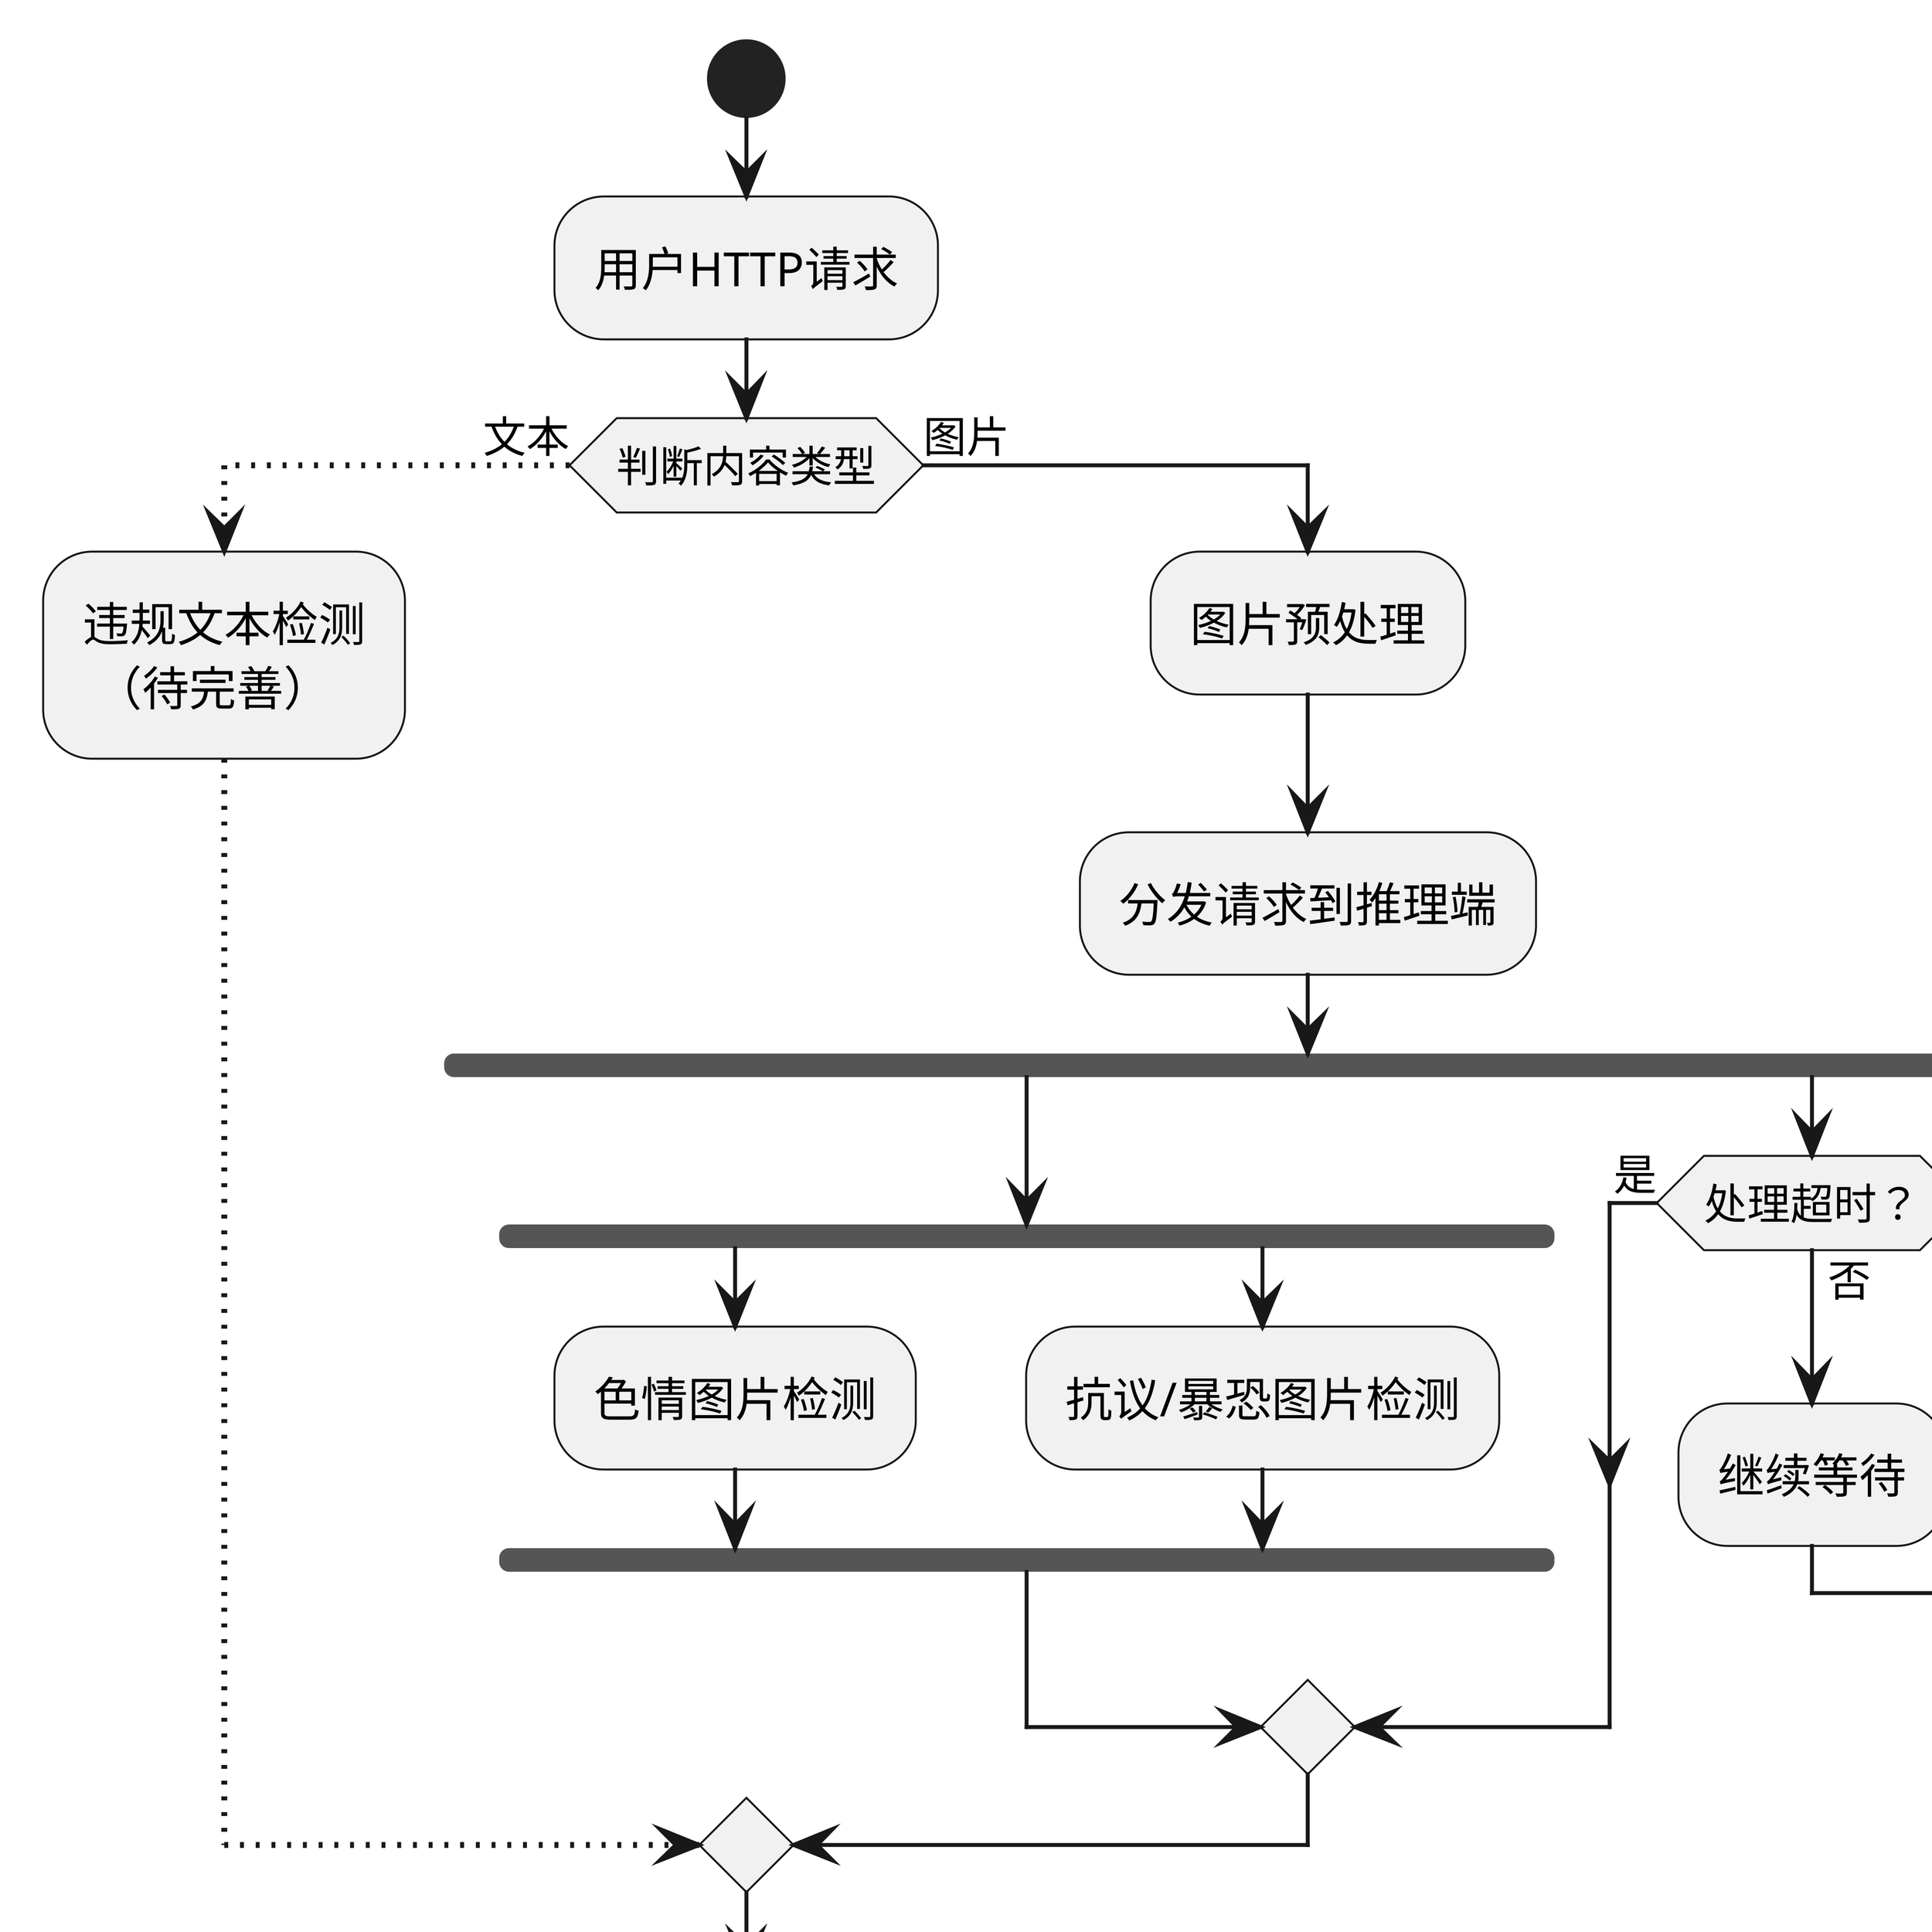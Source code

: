 @startuml
'https://plantuml.com/activity-diagram-beta
skinparam dpi 800
'scale 500 width
'scale 960 height
start
    :用户HTTP请求;
if (判断内容类型) then (文本)
 -[dotted]->
    :违规文本检测\n （待完善）;
    -[dotted]->

else (图片)
       :图片预处理;
       :分发请求到推理端;
       fork
           fork
               :色情图片检测;
           fork again
               :抗议/暴恐图片检测;
           end fork
       fork again
           while (处理超时？) is (否)
               :继续等待;
           endwhile (是)
       end merge
endif
:处理结果生成报告;
:HTTP返回建议;

stop
@enduml




